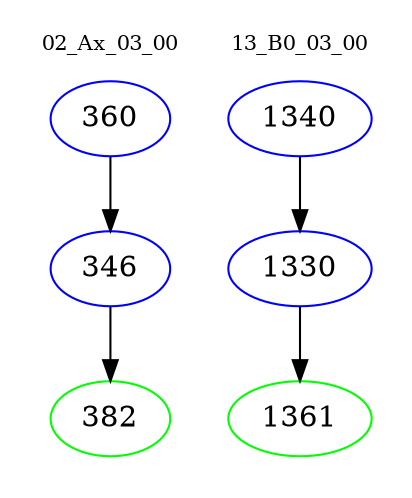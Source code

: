 digraph{
subgraph cluster_0 {
color = white
label = "02_Ax_03_00";
fontsize=10;
T0_360 [label="360", color="blue"]
T0_360 -> T0_346 [color="black"]
T0_346 [label="346", color="blue"]
T0_346 -> T0_382 [color="black"]
T0_382 [label="382", color="green"]
}
subgraph cluster_1 {
color = white
label = "13_B0_03_00";
fontsize=10;
T1_1340 [label="1340", color="blue"]
T1_1340 -> T1_1330 [color="black"]
T1_1330 [label="1330", color="blue"]
T1_1330 -> T1_1361 [color="black"]
T1_1361 [label="1361", color="green"]
}
}
